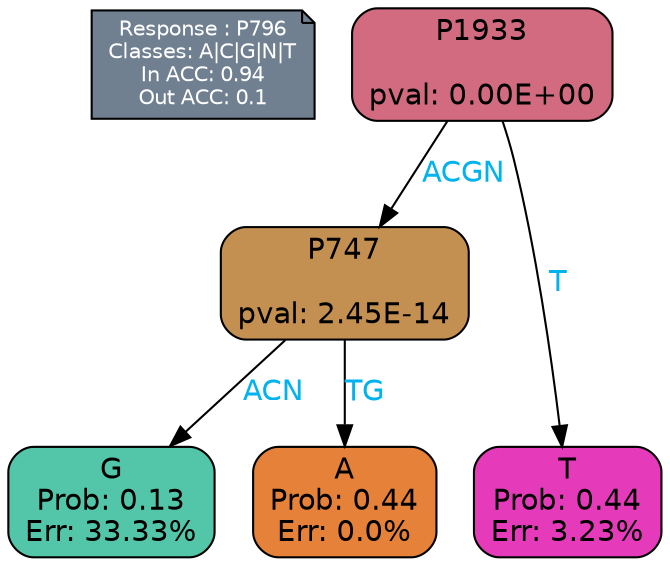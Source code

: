 digraph Tree {
node [shape=box, style="filled, rounded", color="black", fontname=helvetica] ;
graph [ranksep=equally, splines=polylines, bgcolor=transparent, dpi=600] ;
edge [fontname=helvetica] ;
LEGEND [label="Response : P796
Classes: A|C|G|N|T
In ACC: 0.94
Out ACC: 0.1
",shape=note,align=left,style=filled,fillcolor="slategray",fontcolor="white",fontsize=10];1 [label="P1933

pval: 0.00E+00", fillcolor="#d26b80"] ;
2 [label="P747

pval: 2.45E-14", fillcolor="#c49052"] ;
3 [label="G
Prob: 0.13
Err: 33.33%", fillcolor="#53c6a9"] ;
4 [label="A
Prob: 0.44
Err: 0.0%", fillcolor="#e58139"] ;
5 [label="T
Prob: 0.44
Err: 3.23%", fillcolor="#e53bbb"] ;
1 -> 2 [label="ACGN",fontcolor=deepskyblue2] ;
1 -> 5 [label="T",fontcolor=deepskyblue2] ;
2 -> 3 [label="ACN",fontcolor=deepskyblue2] ;
2 -> 4 [label="TG",fontcolor=deepskyblue2] ;
{rank = same; 3;4;5;}{rank = same; LEGEND;1;}}